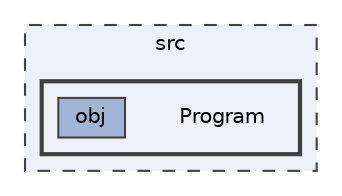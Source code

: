 digraph "C:/Users/Isabela/Desktop/INGENIERÍA/Programación II/Repositorios/pii_2024_2_equipo14/src/Program"
{
 // INTERACTIVE_SVG=YES
 // LATEX_PDF_SIZE
  bgcolor="transparent";
  edge [fontname=Helvetica,fontsize=10,labelfontname=Helvetica,labelfontsize=10];
  node [fontname=Helvetica,fontsize=10,shape=box,height=0.2,width=0.4];
  compound=true
  subgraph clusterdir_68267d1309a1af8e8297ef4c3efbcdba {
    graph [ bgcolor="#edf0f7", pencolor="grey25", label="src", fontname=Helvetica,fontsize=10 style="filled,dashed", URL="dir_68267d1309a1af8e8297ef4c3efbcdba.html",tooltip=""]
  subgraph clusterdir_77de3cc35bda327d7cbeb1aabf5b0844 {
    graph [ bgcolor="#edf0f7", pencolor="grey25", label="", fontname=Helvetica,fontsize=10 style="filled,bold", URL="dir_77de3cc35bda327d7cbeb1aabf5b0844.html",tooltip=""]
    dir_77de3cc35bda327d7cbeb1aabf5b0844 [shape=plaintext, label="Program"];
  dir_94161fb47bad167b5a55c70a12f29d51 [label="obj", fillcolor="#a2b4d6", color="grey25", style="filled", URL="dir_94161fb47bad167b5a55c70a12f29d51.html",tooltip=""];
  }
  }
}

